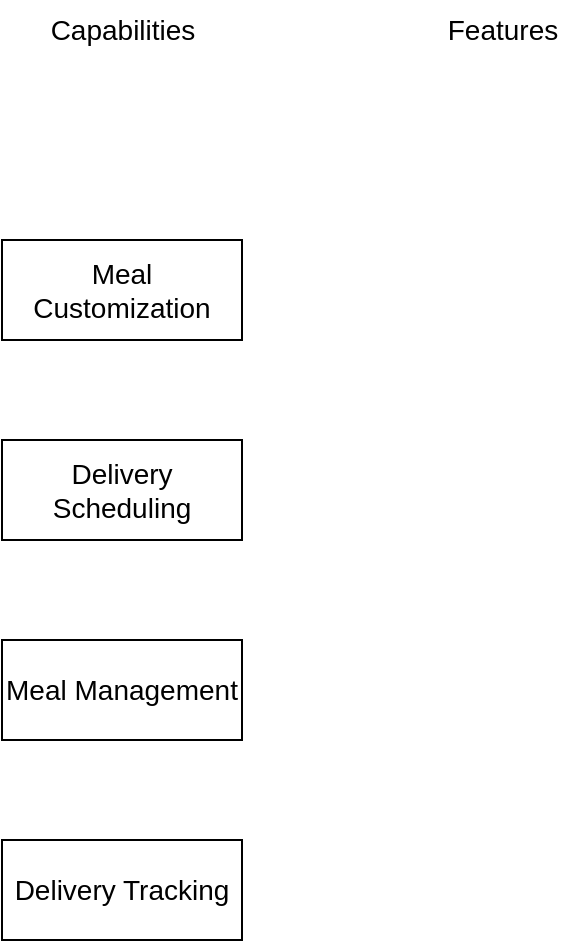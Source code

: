 <mxfile>
    <diagram id="RUNgMETCiO7q16g99dVM" name="Page-1">
        <mxGraphModel dx="1450" dy="897" grid="1" gridSize="10" guides="1" tooltips="1" connect="1" arrows="1" fold="1" page="1" pageScale="1" pageWidth="3300" pageHeight="4681" math="0" shadow="0">
            <root>
                <mxCell id="0"/>
                <mxCell id="1" parent="0"/>
                <mxCell id="3" value="&lt;font style=&quot;font-size: 14px;&quot;&gt;Capabilities&lt;/font&gt;" style="text;html=1;align=center;verticalAlign=middle;resizable=0;points=[];autosize=1;strokeColor=none;fillColor=none;" parent="1" vertex="1">
                    <mxGeometry x="200" y="110" width="100" height="30" as="geometry"/>
                </mxCell>
                <mxCell id="4" value="&lt;font style=&quot;font-size: 14px;&quot;&gt;Features&lt;/font&gt;" style="text;html=1;align=center;verticalAlign=middle;resizable=0;points=[];autosize=1;strokeColor=none;fillColor=none;" parent="1" vertex="1">
                    <mxGeometry x="400" y="110" width="80" height="30" as="geometry"/>
                </mxCell>
                <mxCell id="6" value="&lt;font style=&quot;font-size: 14px;&quot;&gt;Meal Customization&lt;/font&gt;" style="whiteSpace=wrap;html=1;" parent="1" vertex="1">
                    <mxGeometry x="190" y="230" width="120" height="50" as="geometry"/>
                </mxCell>
                <mxCell id="7" value="&lt;span style=&quot;font-size: 14px;&quot;&gt;Delivery Scheduling&lt;/span&gt;" style="whiteSpace=wrap;html=1;" vertex="1" parent="1">
                    <mxGeometry x="190" y="330" width="120" height="50" as="geometry"/>
                </mxCell>
                <mxCell id="8" value="&lt;span style=&quot;font-size: 14px;&quot;&gt;Meal Management&lt;/span&gt;" style="whiteSpace=wrap;html=1;" vertex="1" parent="1">
                    <mxGeometry x="190" y="430" width="120" height="50" as="geometry"/>
                </mxCell>
                <mxCell id="9" value="&lt;span style=&quot;font-size: 14px;&quot;&gt;Delivery Tracking&lt;/span&gt;" style="whiteSpace=wrap;html=1;" vertex="1" parent="1">
                    <mxGeometry x="190" y="530" width="120" height="50" as="geometry"/>
                </mxCell>
            </root>
        </mxGraphModel>
    </diagram>
</mxfile>